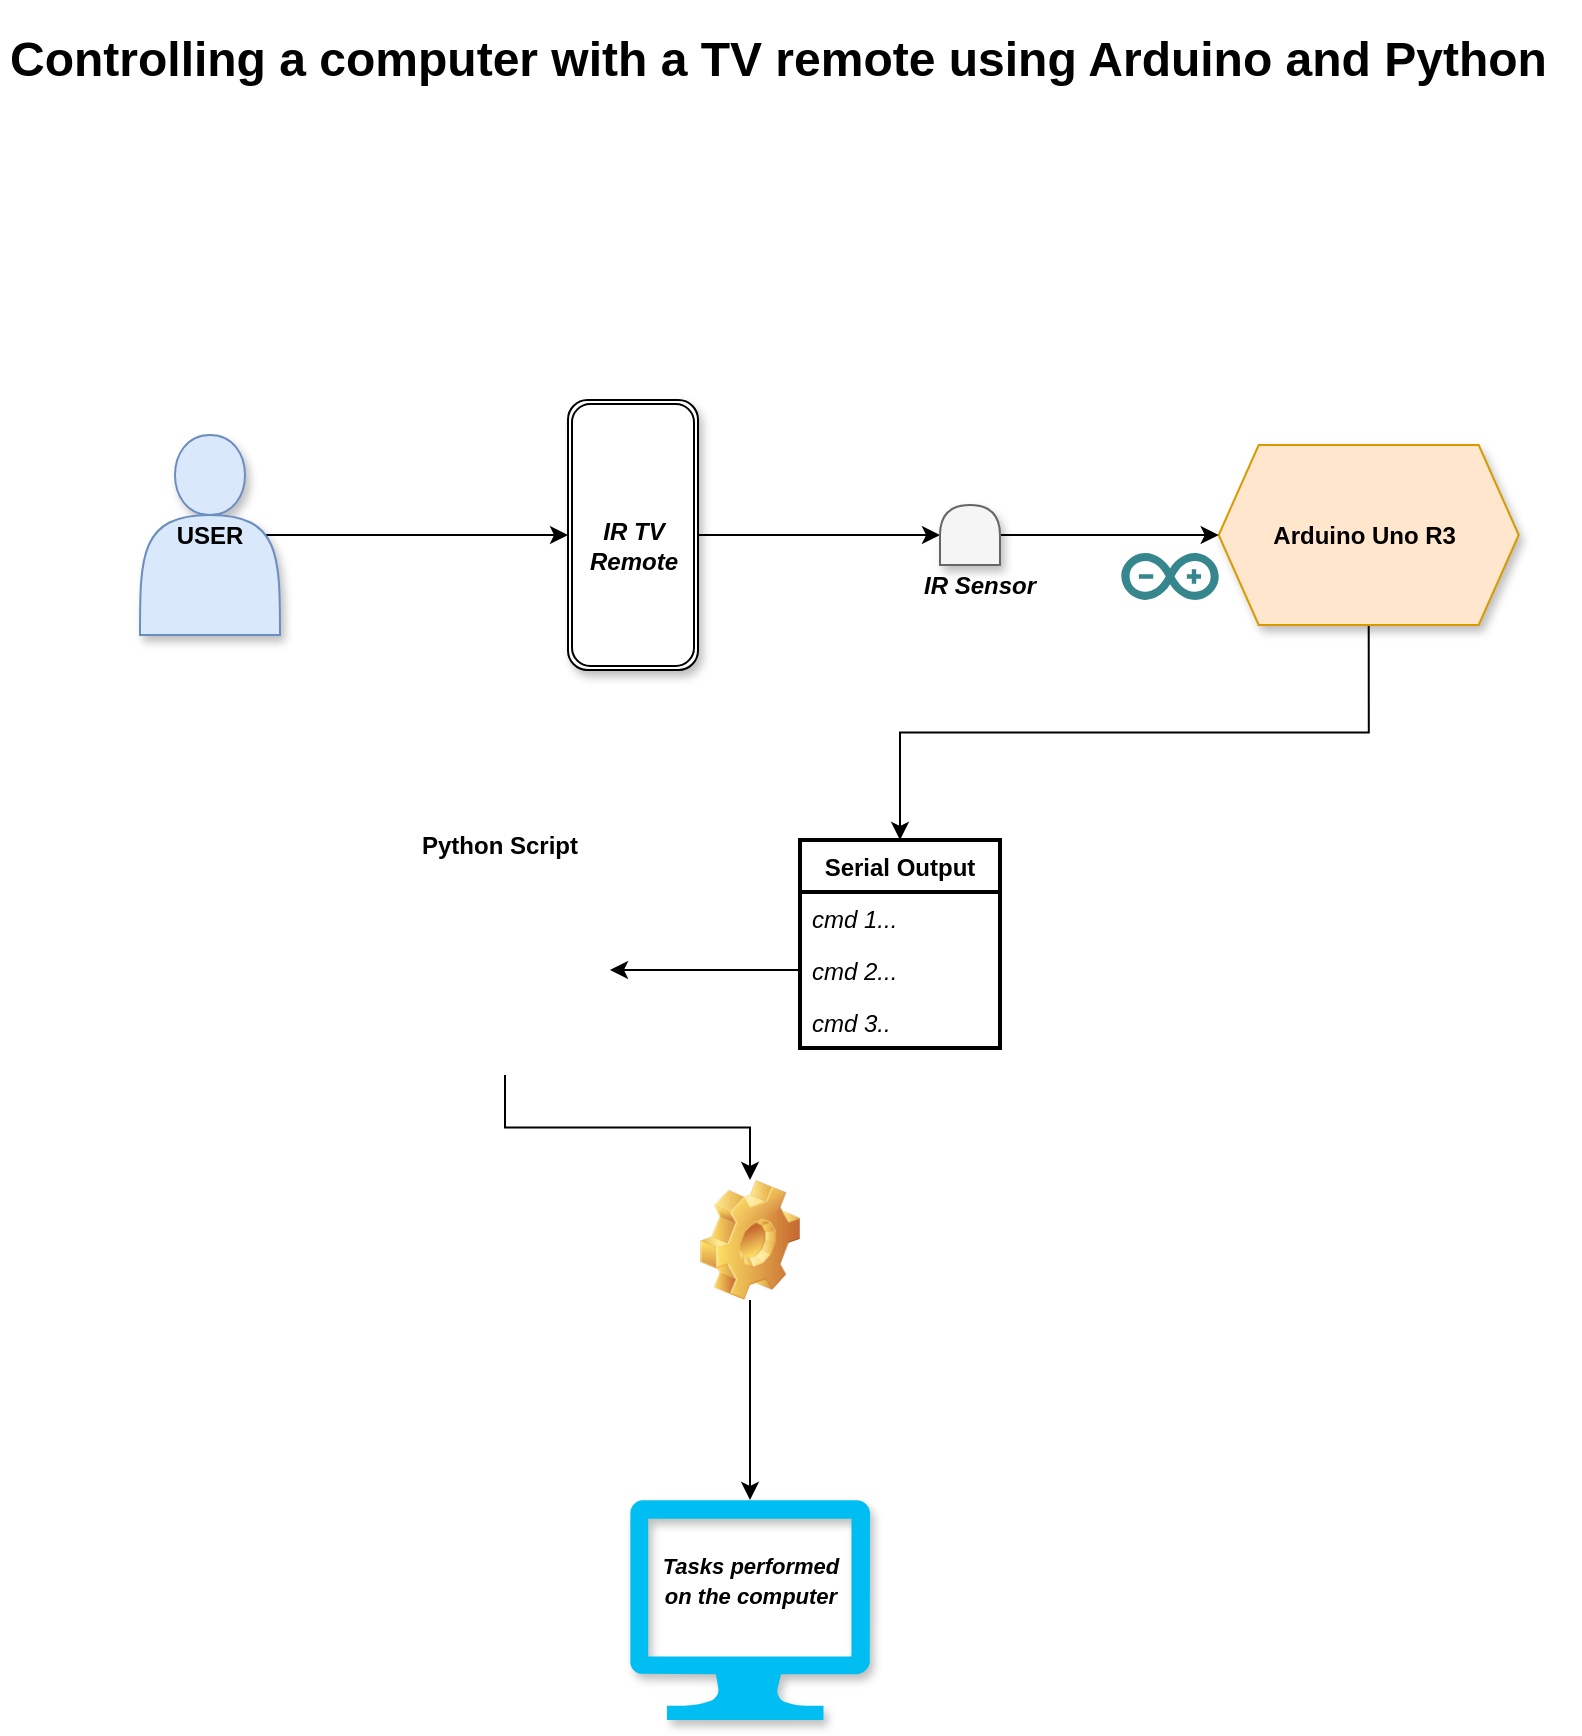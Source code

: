 <mxfile version="14.7.0" type="github"><diagram id="vEfftnzBGIpqweH2vI_w" name="Page-1"><mxGraphModel dx="1481" dy="1061" grid="1" gridSize="10" guides="1" tooltips="1" connect="1" arrows="1" fold="1" page="1" pageScale="1" pageWidth="827" pageHeight="1169" math="0" shadow="0"><root><mxCell id="0"/><mxCell id="1" parent="0"/><mxCell id="KiCB79RUc5KAVtvcLJ6n-1" value="&lt;h1&gt;Controlling a computer with a TV remote using Arduino and Python&lt;/h1&gt;" style="text;html=1;strokeColor=none;fillColor=none;spacing=5;spacingTop=-20;whiteSpace=wrap;overflow=hidden;rounded=0;" vertex="1" parent="1"><mxGeometry x="30" y="40" width="790" height="40" as="geometry"/></mxCell><mxCell id="KiCB79RUc5KAVtvcLJ6n-14" style="edgeStyle=orthogonalEdgeStyle;rounded=0;orthogonalLoop=1;jettySize=auto;html=1;exitX=0.9;exitY=0.5;exitDx=0;exitDy=0;exitPerimeter=0;entryX=0.5;entryY=0;entryDx=0;entryDy=0;fontFamily=Helvetica;" edge="1" parent="1" source="KiCB79RUc5KAVtvcLJ6n-2" target="KiCB79RUc5KAVtvcLJ6n-11"><mxGeometry relative="1" as="geometry"><Array as="points"><mxPoint x="280" y="298"/><mxPoint x="280" y="298"/></Array></mxGeometry></mxCell><mxCell id="KiCB79RUc5KAVtvcLJ6n-2" value="&lt;b&gt;USER&lt;/b&gt;" style="shape=actor;whiteSpace=wrap;html=1;fillColor=#dae8fc;strokeColor=#6c8ebf;shadow=1;fontFamily=Helvetica;" vertex="1" parent="1"><mxGeometry x="100" y="247.5" width="70" height="100" as="geometry"/></mxCell><mxCell id="KiCB79RUc5KAVtvcLJ6n-21" style="edgeStyle=orthogonalEdgeStyle;rounded=0;orthogonalLoop=1;jettySize=auto;html=1;exitX=0.5;exitY=1;exitDx=0;exitDy=0;entryX=0.5;entryY=0;entryDx=0;entryDy=0;fontFamily=Helvetica;" edge="1" parent="1" source="KiCB79RUc5KAVtvcLJ6n-11" target="KiCB79RUc5KAVtvcLJ6n-18"><mxGeometry relative="1" as="geometry"/></mxCell><mxCell id="KiCB79RUc5KAVtvcLJ6n-11" value="&lt;b&gt;&lt;br&gt;&lt;/b&gt;" style="shape=ext;double=1;rounded=1;whiteSpace=wrap;html=1;shadow=1;fontFamily=Helvetica;rotation=-90;" vertex="1" parent="1"><mxGeometry x="279" y="265" width="135" height="65" as="geometry"/></mxCell><mxCell id="KiCB79RUc5KAVtvcLJ6n-30" style="edgeStyle=orthogonalEdgeStyle;rounded=0;orthogonalLoop=1;jettySize=auto;html=1;exitX=0.5;exitY=1;exitDx=0;exitDy=0;entryX=0.5;entryY=0;entryDx=0;entryDy=0;fontFamily=Helvetica;" edge="1" parent="1" source="KiCB79RUc5KAVtvcLJ6n-16" target="KiCB79RUc5KAVtvcLJ6n-26"><mxGeometry relative="1" as="geometry"/></mxCell><mxCell id="KiCB79RUc5KAVtvcLJ6n-16" value="&lt;b&gt;Arduino Uno R3&lt;/b&gt;&amp;nbsp;" style="shape=hexagon;perimeter=hexagonPerimeter2;whiteSpace=wrap;html=1;fixedSize=1;shadow=1;fontFamily=Helvetica;fillColor=#ffe6cc;strokeColor=#d79b00;" vertex="1" parent="1"><mxGeometry x="639.35" y="252.5" width="150" height="90" as="geometry"/></mxCell><mxCell id="KiCB79RUc5KAVtvcLJ6n-17" value="&lt;b&gt;&lt;i&gt;IR TV Remote&lt;/i&gt;&lt;/b&gt;" style="text;html=1;strokeColor=none;fillColor=none;align=center;verticalAlign=middle;whiteSpace=wrap;rounded=0;shadow=1;fontFamily=Helvetica;" vertex="1" parent="1"><mxGeometry x="326.5" y="292.5" width="40" height="20" as="geometry"/></mxCell><mxCell id="KiCB79RUc5KAVtvcLJ6n-22" style="edgeStyle=orthogonalEdgeStyle;rounded=0;orthogonalLoop=1;jettySize=auto;html=1;exitX=0.5;exitY=1;exitDx=0;exitDy=0;entryX=0;entryY=0.5;entryDx=0;entryDy=0;fontFamily=Helvetica;" edge="1" parent="1" source="KiCB79RUc5KAVtvcLJ6n-18" target="KiCB79RUc5KAVtvcLJ6n-16"><mxGeometry relative="1" as="geometry"/></mxCell><mxCell id="KiCB79RUc5KAVtvcLJ6n-18" value="" style="shape=delay;whiteSpace=wrap;html=1;shadow=1;fontFamily=Helvetica;rotation=-90;fillColor=#f5f5f5;strokeColor=#666666;fontColor=#333333;" vertex="1" parent="1"><mxGeometry x="500" y="282.5" width="30" height="30" as="geometry"/></mxCell><mxCell id="KiCB79RUc5KAVtvcLJ6n-19" value="&lt;i&gt;&lt;b&gt;IR Sensor&lt;/b&gt;&lt;/i&gt;" style="text;html=1;strokeColor=none;fillColor=none;align=center;verticalAlign=middle;whiteSpace=wrap;rounded=0;shadow=1;fontFamily=Helvetica;" vertex="1" parent="1"><mxGeometry x="490" y="312.5" width="60" height="20" as="geometry"/></mxCell><mxCell id="KiCB79RUc5KAVtvcLJ6n-23" value="" style="verticalLabelPosition=bottom;html=1;verticalAlign=top;align=center;strokeColor=none;fillColor=#00BEF2;shape=mxgraph.azure.computer;pointerEvents=1;shadow=1;fontFamily=Helvetica;" vertex="1" parent="1"><mxGeometry x="345" y="780" width="120" height="110" as="geometry"/></mxCell><mxCell id="KiCB79RUc5KAVtvcLJ6n-35" style="edgeStyle=orthogonalEdgeStyle;rounded=0;orthogonalLoop=1;jettySize=auto;html=1;exitX=0.5;exitY=1;exitDx=0;exitDy=0;entryX=0.5;entryY=0;entryDx=0;entryDy=0;fontFamily=Helvetica;" edge="1" parent="1" source="KiCB79RUc5KAVtvcLJ6n-24" target="KiCB79RUc5KAVtvcLJ6n-34"><mxGeometry relative="1" as="geometry"/></mxCell><mxCell id="KiCB79RUc5KAVtvcLJ6n-24" value="" style="shape=image;html=1;verticalAlign=top;verticalLabelPosition=bottom;labelBackgroundColor=#ffffff;imageAspect=0;aspect=fixed;image=https://cdn2.iconfinder.com/data/icons/oxygen/128x128/mimetypes/application-x-python.png;shadow=1;fontFamily=Helvetica;" vertex="1" parent="1"><mxGeometry x="230" y="462.5" width="105" height="105" as="geometry"/></mxCell><mxCell id="KiCB79RUc5KAVtvcLJ6n-25" value="" style="dashed=0;outlineConnect=0;html=1;align=center;labelPosition=center;verticalLabelPosition=bottom;verticalAlign=top;shape=mxgraph.weblogos.arduino;fillColor=#36868D;strokeColor=none;shadow=0;fontFamily=Helvetica;" vertex="1" parent="1"><mxGeometry x="590.65" y="306.5" width="48.7" height="23.5" as="geometry"/></mxCell><mxCell id="KiCB79RUc5KAVtvcLJ6n-26" value="Serial Output" style="swimlane;fontStyle=1;childLayout=stackLayout;horizontal=1;startSize=26;horizontalStack=0;resizeParent=1;resizeParentMax=0;resizeLast=0;collapsible=1;marginBottom=0;shadow=0;fontFamily=Helvetica;strokeWidth=2;" vertex="1" parent="1"><mxGeometry x="430" y="450" width="100" height="104" as="geometry"/></mxCell><mxCell id="KiCB79RUc5KAVtvcLJ6n-27" value="cmd 1..." style="text;strokeColor=none;fillColor=none;align=left;verticalAlign=top;spacingLeft=4;spacingRight=4;overflow=hidden;rotatable=0;points=[[0,0.5],[1,0.5]];portConstraint=eastwest;fontStyle=2" vertex="1" parent="KiCB79RUc5KAVtvcLJ6n-26"><mxGeometry y="26" width="100" height="26" as="geometry"/></mxCell><mxCell id="KiCB79RUc5KAVtvcLJ6n-28" value="cmd 2..." style="text;strokeColor=none;fillColor=none;align=left;verticalAlign=top;spacingLeft=4;spacingRight=4;overflow=hidden;rotatable=0;points=[[0,0.5],[1,0.5]];portConstraint=eastwest;fontStyle=2" vertex="1" parent="KiCB79RUc5KAVtvcLJ6n-26"><mxGeometry y="52" width="100" height="26" as="geometry"/></mxCell><mxCell id="KiCB79RUc5KAVtvcLJ6n-29" value="cmd 3.." style="text;strokeColor=none;fillColor=none;align=left;verticalAlign=top;spacingLeft=4;spacingRight=4;overflow=hidden;rotatable=0;points=[[0,0.5],[1,0.5]];portConstraint=eastwest;fontStyle=2" vertex="1" parent="KiCB79RUc5KAVtvcLJ6n-26"><mxGeometry y="78" width="100" height="26" as="geometry"/></mxCell><mxCell id="KiCB79RUc5KAVtvcLJ6n-33" style="edgeStyle=orthogonalEdgeStyle;rounded=0;orthogonalLoop=1;jettySize=auto;html=1;exitX=0;exitY=0.5;exitDx=0;exitDy=0;fontFamily=Helvetica;" edge="1" parent="1" source="KiCB79RUc5KAVtvcLJ6n-28" target="KiCB79RUc5KAVtvcLJ6n-24"><mxGeometry relative="1" as="geometry"/></mxCell><mxCell id="KiCB79RUc5KAVtvcLJ6n-36" style="edgeStyle=orthogonalEdgeStyle;rounded=0;orthogonalLoop=1;jettySize=auto;html=1;exitX=0.5;exitY=1;exitDx=0;exitDy=0;entryX=0.5;entryY=0;entryDx=0;entryDy=0;entryPerimeter=0;fontFamily=Helvetica;" edge="1" parent="1" source="KiCB79RUc5KAVtvcLJ6n-34" target="KiCB79RUc5KAVtvcLJ6n-23"><mxGeometry relative="1" as="geometry"/></mxCell><mxCell id="KiCB79RUc5KAVtvcLJ6n-34" value="" style="shape=image;html=1;verticalLabelPosition=bottom;verticalAlign=top;imageAspect=0;image=img/clipart/Gear_128x128.png;shadow=0;fontFamily=Helvetica;" vertex="1" parent="1"><mxGeometry x="380" y="620" width="50" height="60" as="geometry"/></mxCell><mxCell id="KiCB79RUc5KAVtvcLJ6n-37" value="&lt;b&gt;Python Script&lt;/b&gt;" style="text;html=1;strokeColor=none;fillColor=none;align=center;verticalAlign=middle;whiteSpace=wrap;rounded=0;shadow=0;fontFamily=Helvetica;" vertex="1" parent="1"><mxGeometry x="230" y="442.5" width="100" height="20" as="geometry"/></mxCell><mxCell id="KiCB79RUc5KAVtvcLJ6n-38" value="&lt;i&gt;&lt;b&gt;&lt;font style=&quot;font-size: 11px&quot;&gt;Tasks performed on the computer&lt;/font&gt;&lt;/b&gt;&lt;/i&gt;" style="text;html=1;strokeColor=none;fillColor=none;align=center;verticalAlign=middle;whiteSpace=wrap;rounded=0;shadow=0;fontFamily=Helvetica;" vertex="1" parent="1"><mxGeometry x="357.5" y="810" width="95" height="20" as="geometry"/></mxCell></root></mxGraphModel></diagram></mxfile>